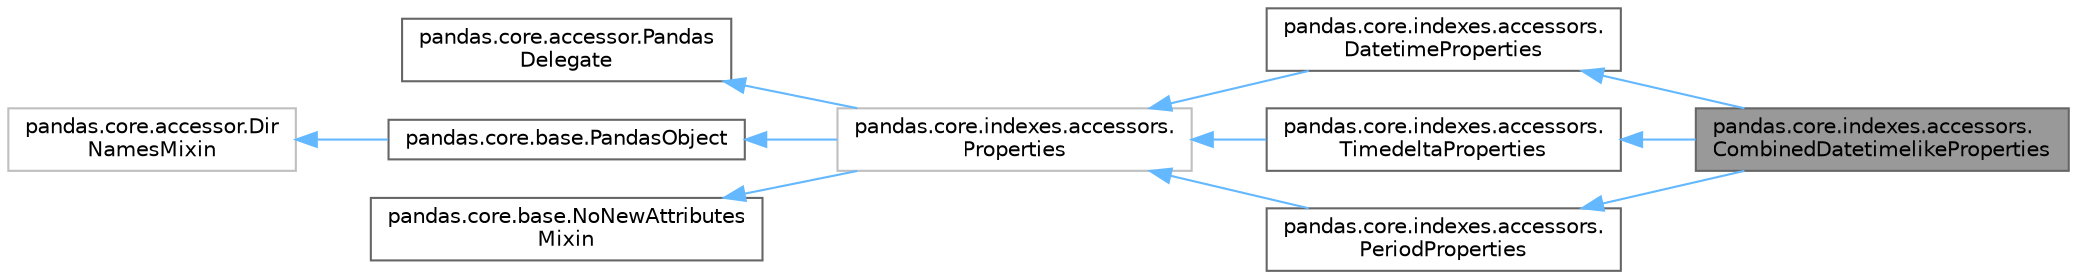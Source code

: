 digraph "pandas.core.indexes.accessors.CombinedDatetimelikeProperties"
{
 // LATEX_PDF_SIZE
  bgcolor="transparent";
  edge [fontname=Helvetica,fontsize=10,labelfontname=Helvetica,labelfontsize=10];
  node [fontname=Helvetica,fontsize=10,shape=box,height=0.2,width=0.4];
  rankdir="LR";
  Node1 [id="Node000001",label="pandas.core.indexes.accessors.\lCombinedDatetimelikeProperties",height=0.2,width=0.4,color="gray40", fillcolor="grey60", style="filled", fontcolor="black",tooltip=" "];
  Node2 -> Node1 [id="edge11_Node000001_Node000002",dir="back",color="steelblue1",style="solid",tooltip=" "];
  Node2 [id="Node000002",label="pandas.core.indexes.accessors.\lDatetimeProperties",height=0.2,width=0.4,color="gray40", fillcolor="white", style="filled",URL="$db/d8c/classpandas_1_1core_1_1indexes_1_1accessors_1_1DatetimeProperties.html",tooltip=" "];
  Node3 -> Node2 [id="edge12_Node000002_Node000003",dir="back",color="steelblue1",style="solid",tooltip=" "];
  Node3 [id="Node000003",label="pandas.core.indexes.accessors.\lProperties",height=0.2,width=0.4,color="grey75", fillcolor="white", style="filled",URL="$de/dbe/classpandas_1_1core_1_1indexes_1_1accessors_1_1Properties.html",tooltip=" "];
  Node4 -> Node3 [id="edge13_Node000003_Node000004",dir="back",color="steelblue1",style="solid",tooltip=" "];
  Node4 [id="Node000004",label="pandas.core.accessor.Pandas\lDelegate",height=0.2,width=0.4,color="gray40", fillcolor="white", style="filled",URL="$df/d78/classpandas_1_1core_1_1accessor_1_1PandasDelegate.html",tooltip=" "];
  Node5 -> Node3 [id="edge14_Node000003_Node000005",dir="back",color="steelblue1",style="solid",tooltip=" "];
  Node5 [id="Node000005",label="pandas.core.base.PandasObject",height=0.2,width=0.4,color="gray40", fillcolor="white", style="filled",URL="$d9/d19/classpandas_1_1core_1_1base_1_1PandasObject.html",tooltip=" "];
  Node6 -> Node5 [id="edge15_Node000005_Node000006",dir="back",color="steelblue1",style="solid",tooltip=" "];
  Node6 [id="Node000006",label="pandas.core.accessor.Dir\lNamesMixin",height=0.2,width=0.4,color="grey75", fillcolor="white", style="filled",URL="$df/dd9/classpandas_1_1core_1_1accessor_1_1DirNamesMixin.html",tooltip=" "];
  Node7 -> Node3 [id="edge16_Node000003_Node000007",dir="back",color="steelblue1",style="solid",tooltip=" "];
  Node7 [id="Node000007",label="pandas.core.base.NoNewAttributes\lMixin",height=0.2,width=0.4,color="gray40", fillcolor="white", style="filled",URL="$da/d2f/classpandas_1_1core_1_1base_1_1NoNewAttributesMixin.html",tooltip=" "];
  Node8 -> Node1 [id="edge17_Node000001_Node000008",dir="back",color="steelblue1",style="solid",tooltip=" "];
  Node8 [id="Node000008",label="pandas.core.indexes.accessors.\lTimedeltaProperties",height=0.2,width=0.4,color="gray40", fillcolor="white", style="filled",URL="$d6/df9/classpandas_1_1core_1_1indexes_1_1accessors_1_1TimedeltaProperties.html",tooltip=" "];
  Node3 -> Node8 [id="edge18_Node000008_Node000003",dir="back",color="steelblue1",style="solid",tooltip=" "];
  Node9 -> Node1 [id="edge19_Node000001_Node000009",dir="back",color="steelblue1",style="solid",tooltip=" "];
  Node9 [id="Node000009",label="pandas.core.indexes.accessors.\lPeriodProperties",height=0.2,width=0.4,color="gray40", fillcolor="white", style="filled",URL="$d6/dd5/classpandas_1_1core_1_1indexes_1_1accessors_1_1PeriodProperties.html",tooltip=" "];
  Node3 -> Node9 [id="edge20_Node000009_Node000003",dir="back",color="steelblue1",style="solid",tooltip=" "];
}
